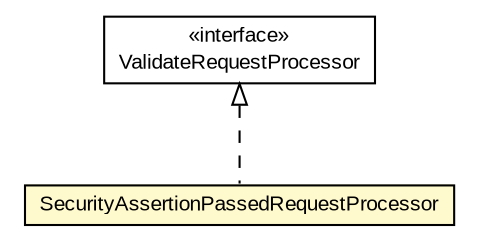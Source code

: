 #!/usr/local/bin/dot
#
# Class diagram 
# Generated by UMLGraph version R5_6-24-gf6e263 (http://www.umlgraph.org/)
#

digraph G {
	edge [fontname="arial",fontsize=10,labelfontname="arial",labelfontsize=10];
	node [fontname="arial",fontsize=10,shape=plaintext];
	nodesep=0.25;
	ranksep=0.5;
	// net.trajano.openidconnect.jaspic.internal.ValidateRequestProcessor
	c9805 [label=<<table title="net.trajano.openidconnect.jaspic.internal.ValidateRequestProcessor" border="0" cellborder="1" cellspacing="0" cellpadding="2" port="p" href="../ValidateRequestProcessor.html">
		<tr><td><table border="0" cellspacing="0" cellpadding="1">
<tr><td align="center" balign="center"> &#171;interface&#187; </td></tr>
<tr><td align="center" balign="center"> ValidateRequestProcessor </td></tr>
		</table></td></tr>
		</table>>, URL="../ValidateRequestProcessor.html", fontname="arial", fontcolor="black", fontsize=10.0];
	// net.trajano.openidconnect.jaspic.internal.processors.SecurityAssertionPassedRequestProcessor
	c9816 [label=<<table title="net.trajano.openidconnect.jaspic.internal.processors.SecurityAssertionPassedRequestProcessor" border="0" cellborder="1" cellspacing="0" cellpadding="2" port="p" bgcolor="lemonChiffon" href="./SecurityAssertionPassedRequestProcessor.html">
		<tr><td><table border="0" cellspacing="0" cellpadding="1">
<tr><td align="center" balign="center"> SecurityAssertionPassedRequestProcessor </td></tr>
		</table></td></tr>
		</table>>, URL="./SecurityAssertionPassedRequestProcessor.html", fontname="arial", fontcolor="black", fontsize=10.0];
	//net.trajano.openidconnect.jaspic.internal.processors.SecurityAssertionPassedRequestProcessor implements net.trajano.openidconnect.jaspic.internal.ValidateRequestProcessor
	c9805:p -> c9816:p [dir=back,arrowtail=empty,style=dashed];
}


